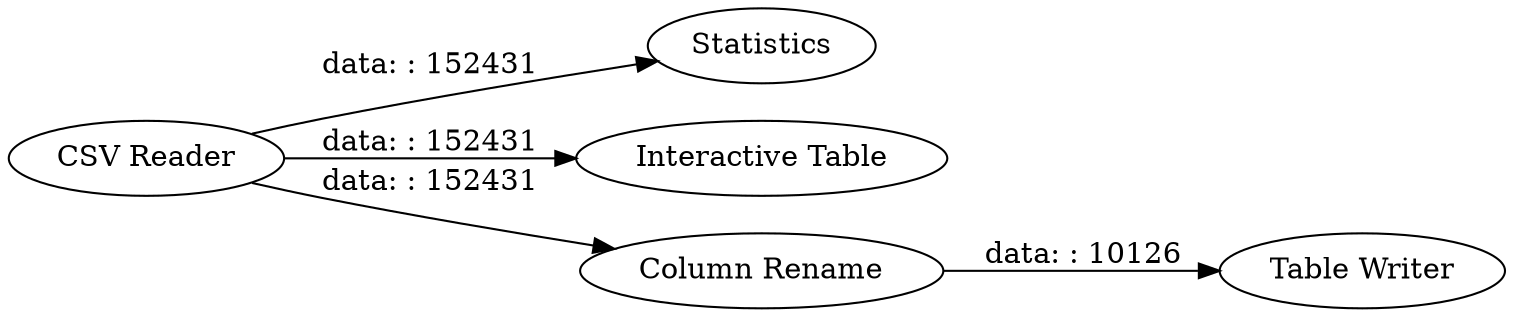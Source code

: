 digraph {
	"2792679817355364502_6" [label=Statistics]
	"2792679817355364502_3" [label="Interactive Table"]
	"2792679817355364502_5" [label="Table Writer"]
	"2792679817355364502_4" [label="Column Rename"]
	"2792679817355364502_1" [label="CSV Reader"]
	"2792679817355364502_4" -> "2792679817355364502_5" [label="data: : 10126"]
	"2792679817355364502_1" -> "2792679817355364502_4" [label="data: : 152431"]
	"2792679817355364502_1" -> "2792679817355364502_6" [label="data: : 152431"]
	"2792679817355364502_1" -> "2792679817355364502_3" [label="data: : 152431"]
	rankdir=LR
}
